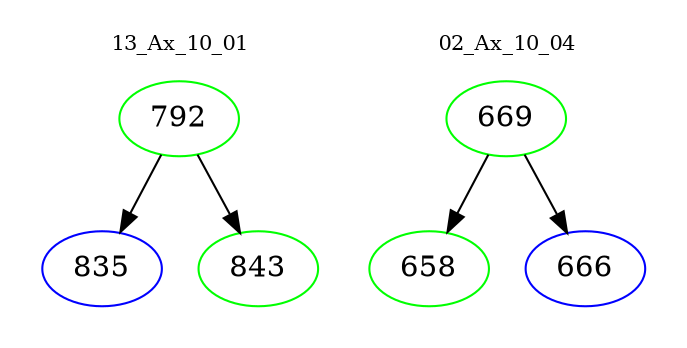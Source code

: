 digraph{
subgraph cluster_0 {
color = white
label = "13_Ax_10_01";
fontsize=10;
T0_792 [label="792", color="green"]
T0_792 -> T0_835 [color="black"]
T0_835 [label="835", color="blue"]
T0_792 -> T0_843 [color="black"]
T0_843 [label="843", color="green"]
}
subgraph cluster_1 {
color = white
label = "02_Ax_10_04";
fontsize=10;
T1_669 [label="669", color="green"]
T1_669 -> T1_658 [color="black"]
T1_658 [label="658", color="green"]
T1_669 -> T1_666 [color="black"]
T1_666 [label="666", color="blue"]
}
}
